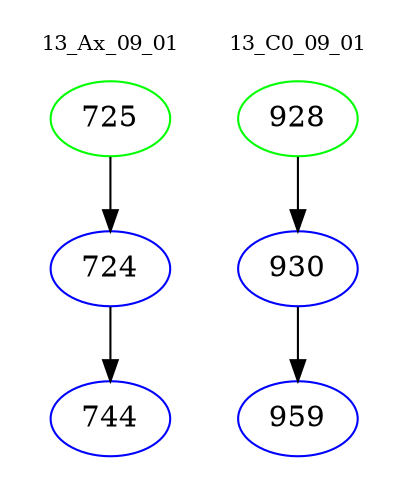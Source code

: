 digraph{
subgraph cluster_0 {
color = white
label = "13_Ax_09_01";
fontsize=10;
T0_725 [label="725", color="green"]
T0_725 -> T0_724 [color="black"]
T0_724 [label="724", color="blue"]
T0_724 -> T0_744 [color="black"]
T0_744 [label="744", color="blue"]
}
subgraph cluster_1 {
color = white
label = "13_C0_09_01";
fontsize=10;
T1_928 [label="928", color="green"]
T1_928 -> T1_930 [color="black"]
T1_930 [label="930", color="blue"]
T1_930 -> T1_959 [color="black"]
T1_959 [label="959", color="blue"]
}
}

